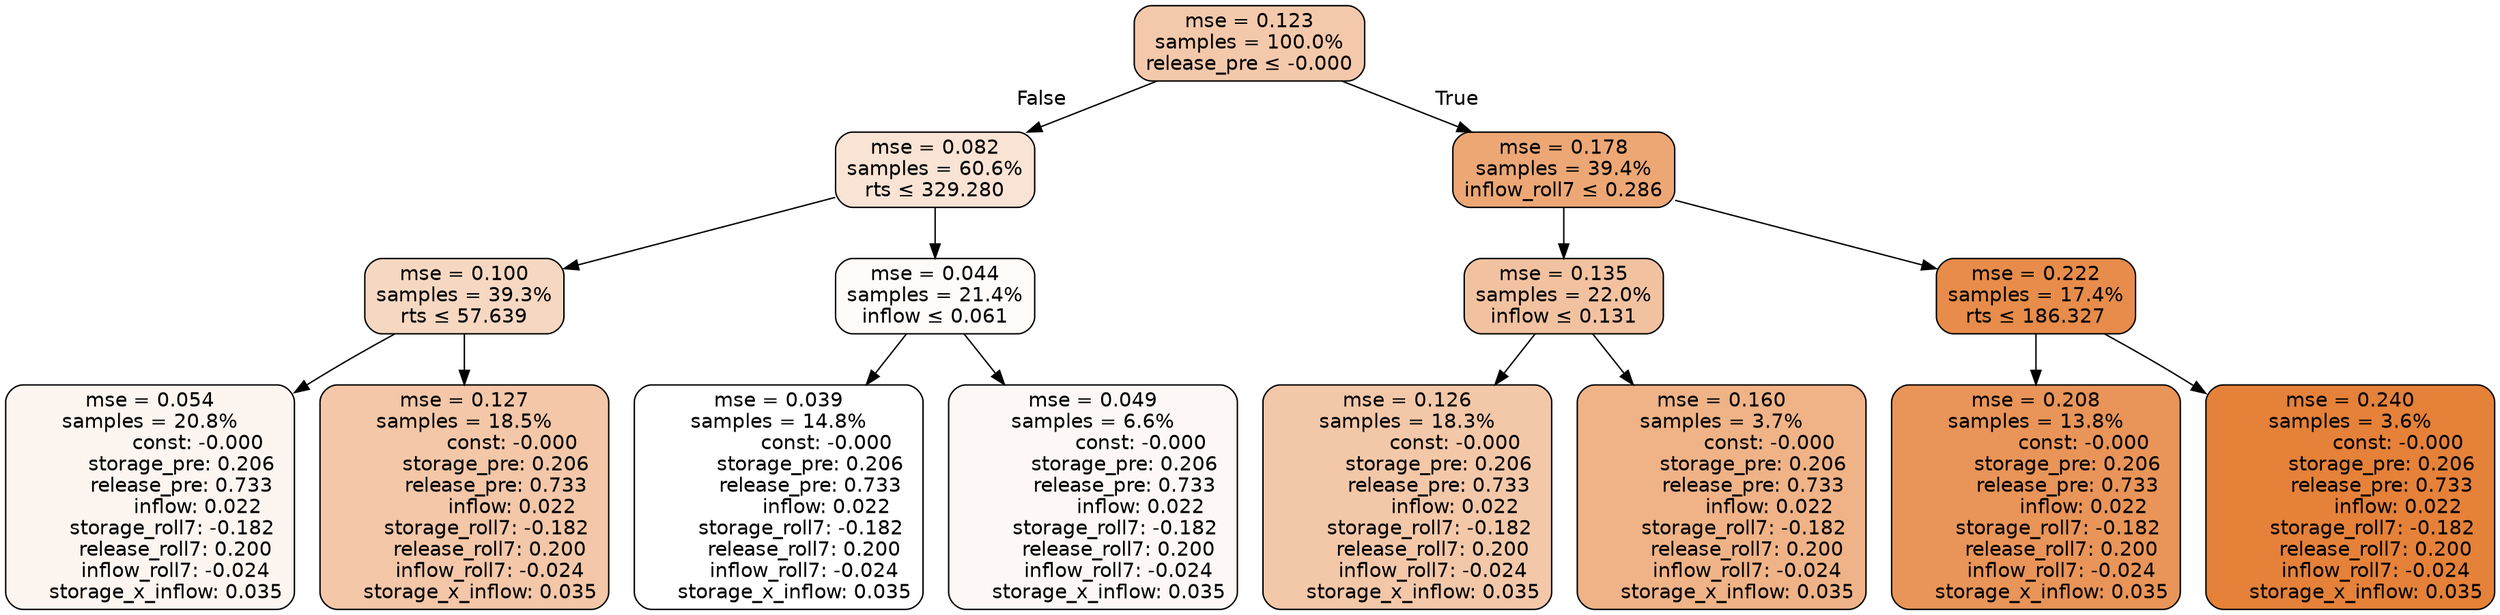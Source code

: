 digraph tree {
node [shape=rectangle, style="filled, rounded", color="black", fontname=helvetica] ;
edge [fontname=helvetica] ;
	"0" [label="mse = 0.123
samples = 100.0%
release_pre &le; -0.000", fillcolor="#f4c9ab"]
	"1" [label="mse = 0.082
samples = 60.6%
rts &le; 329.280", fillcolor="#f9e3d4"]
	"2" [label="mse = 0.100
samples = 39.3%
rts &le; 57.639", fillcolor="#f6d8c2"]
	"3" [label="mse = 0.054
samples = 20.8%
               const: -0.000
          storage_pre: 0.206
          release_pre: 0.733
               inflow: 0.022
       storage_roll7: -0.182
        release_roll7: 0.200
        inflow_roll7: -0.024
     storage_x_inflow: 0.035", fillcolor="#fdf5f0"]
	"4" [label="mse = 0.127
samples = 18.5%
               const: -0.000
          storage_pre: 0.206
          release_pre: 0.733
               inflow: 0.022
       storage_roll7: -0.182
        release_roll7: 0.200
        inflow_roll7: -0.024
     storage_x_inflow: 0.035", fillcolor="#f3c7a8"]
	"5" [label="mse = 0.044
samples = 21.4%
inflow &le; 0.061", fillcolor="#fefbf9"]
	"6" [label="mse = 0.039
samples = 14.8%
               const: -0.000
          storage_pre: 0.206
          release_pre: 0.733
               inflow: 0.022
       storage_roll7: -0.182
        release_roll7: 0.200
        inflow_roll7: -0.024
     storage_x_inflow: 0.035", fillcolor="#ffffff"]
	"7" [label="mse = 0.049
samples = 6.6%
               const: -0.000
          storage_pre: 0.206
          release_pre: 0.733
               inflow: 0.022
       storage_roll7: -0.182
        release_roll7: 0.200
        inflow_roll7: -0.024
     storage_x_inflow: 0.035", fillcolor="#fdf8f5"]
	"8" [label="mse = 0.178
samples = 39.4%
inflow_roll7 &le; 0.286", fillcolor="#eca775"]
	"9" [label="mse = 0.135
samples = 22.0%
inflow &le; 0.131", fillcolor="#f2c2a0"]
	"10" [label="mse = 0.126
samples = 18.3%
               const: -0.000
          storage_pre: 0.206
          release_pre: 0.733
               inflow: 0.022
       storage_roll7: -0.182
        release_roll7: 0.200
        inflow_roll7: -0.024
     storage_x_inflow: 0.035", fillcolor="#f3c8a9"]
	"11" [label="mse = 0.160
samples = 3.7%
               const: -0.000
          storage_pre: 0.206
          release_pre: 0.733
               inflow: 0.022
       storage_roll7: -0.182
        release_roll7: 0.200
        inflow_roll7: -0.024
     storage_x_inflow: 0.035", fillcolor="#efb387"]
	"12" [label="mse = 0.222
samples = 17.4%
rts &le; 186.327", fillcolor="#e78c4a"]
	"13" [label="mse = 0.208
samples = 13.8%
               const: -0.000
          storage_pre: 0.206
          release_pre: 0.733
               inflow: 0.022
       storage_roll7: -0.182
        release_roll7: 0.200
        inflow_roll7: -0.024
     storage_x_inflow: 0.035", fillcolor="#e99458"]
	"14" [label="mse = 0.240
samples = 3.6%
               const: -0.000
          storage_pre: 0.206
          release_pre: 0.733
               inflow: 0.022
       storage_roll7: -0.182
        release_roll7: 0.200
        inflow_roll7: -0.024
     storage_x_inflow: 0.035", fillcolor="#e58139"]

	"0" -> "1" [labeldistance=2.5, labelangle=45, headlabel="False"]
	"1" -> "2"
	"2" -> "3"
	"2" -> "4"
	"1" -> "5"
	"5" -> "6"
	"5" -> "7"
	"0" -> "8" [labeldistance=2.5, labelangle=-45, headlabel="True"]
	"8" -> "9"
	"9" -> "10"
	"9" -> "11"
	"8" -> "12"
	"12" -> "13"
	"12" -> "14"
}